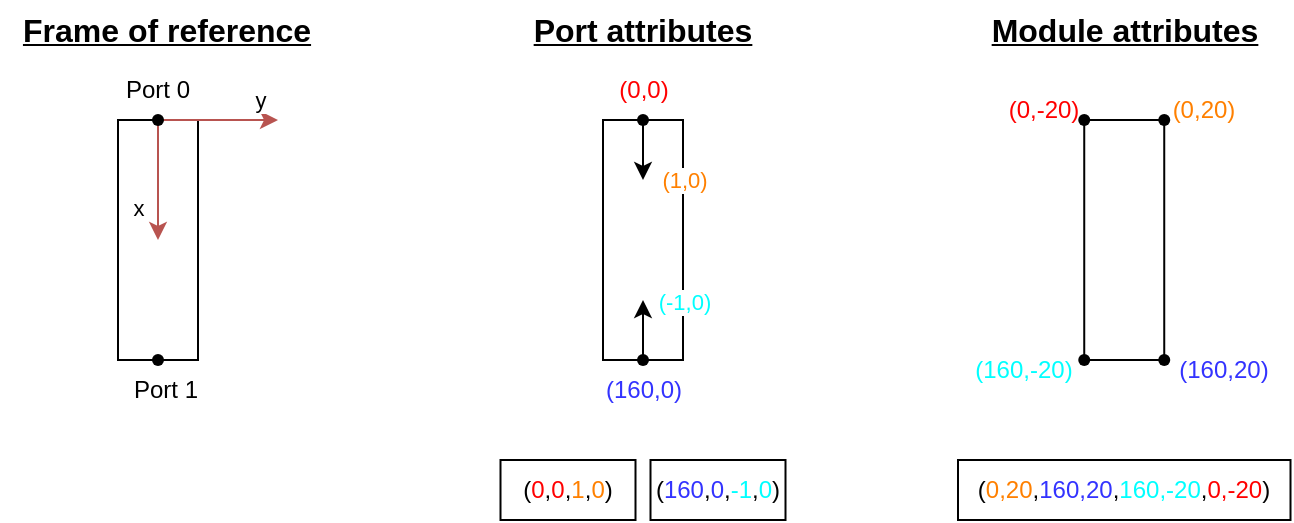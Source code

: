 <mxfile version="24.4.6" type="device">
  <diagram name="Page-1" id="kymLFQEm4mXXD9yiPo3W">
    <mxGraphModel dx="956" dy="523" grid="1" gridSize="10" guides="1" tooltips="1" connect="1" arrows="1" fold="1" page="1" pageScale="1" pageWidth="827" pageHeight="1169" math="0" shadow="0">
      <root>
        <mxCell id="0" />
        <mxCell id="1" parent="0" />
        <mxCell id="G-0QwG7xUszIYkaHn1wC-14" value="" style="rounded=0;whiteSpace=wrap;html=1;" vertex="1" parent="1">
          <mxGeometry x="80" y="200" width="40" height="120" as="geometry" />
        </mxCell>
        <mxCell id="G-0QwG7xUszIYkaHn1wC-6" value="" style="endArrow=none;startArrow=classic;html=1;rounded=0;entryX=0.5;entryY=0;entryDx=0;entryDy=0;entryPerimeter=0;startFill=1;endFill=0;exitX=0.5;exitY=0.6;exitDx=0;exitDy=0;exitPerimeter=0;fillColor=#f8cecc;strokeColor=#b85450;" edge="1" parent="1">
          <mxGeometry width="50" height="50" relative="1" as="geometry">
            <mxPoint x="100" y="260" as="sourcePoint" />
            <mxPoint x="100" y="200" as="targetPoint" />
          </mxGeometry>
        </mxCell>
        <mxCell id="G-0QwG7xUszIYkaHn1wC-7" value="x" style="edgeLabel;html=1;align=center;verticalAlign=middle;resizable=0;points=[];" vertex="1" connectable="0" parent="G-0QwG7xUszIYkaHn1wC-6">
          <mxGeometry x="-0.4" y="-1" relative="1" as="geometry">
            <mxPoint x="-11" y="2" as="offset" />
          </mxGeometry>
        </mxCell>
        <mxCell id="G-0QwG7xUszIYkaHn1wC-8" value="" style="endArrow=none;startArrow=classic;html=1;rounded=0;entryX=0.5;entryY=0;entryDx=0;entryDy=0;entryPerimeter=0;endFill=0;fillColor=#f8cecc;strokeColor=#b85450;" edge="1" parent="1" source="G-0QwG7xUszIYkaHn1wC-10">
          <mxGeometry width="50" height="50" relative="1" as="geometry">
            <mxPoint x="160" y="200" as="sourcePoint" />
            <mxPoint x="100" y="200" as="targetPoint" />
          </mxGeometry>
        </mxCell>
        <mxCell id="G-0QwG7xUszIYkaHn1wC-11" value="" style="endArrow=none;startArrow=classic;html=1;rounded=0;entryDx=0;entryDy=0;entryPerimeter=0;endFill=0;fillColor=#f8cecc;strokeColor=#b85450;" edge="1" parent="1" target="G-0QwG7xUszIYkaHn1wC-10">
          <mxGeometry width="50" height="50" relative="1" as="geometry">
            <mxPoint x="160" y="200" as="sourcePoint" />
            <mxPoint x="100" y="200" as="targetPoint" />
          </mxGeometry>
        </mxCell>
        <mxCell id="G-0QwG7xUszIYkaHn1wC-12" value="y" style="edgeLabel;html=1;align=center;verticalAlign=middle;resizable=0;points=[];" vertex="1" connectable="0" parent="G-0QwG7xUszIYkaHn1wC-11">
          <mxGeometry x="-0.48" y="4" relative="1" as="geometry">
            <mxPoint x="6" y="-14" as="offset" />
          </mxGeometry>
        </mxCell>
        <mxCell id="G-0QwG7xUszIYkaHn1wC-10" value="" style="shape=waypoint;sketch=0;fillStyle=solid;size=6;pointerEvents=1;points=[];fillColor=none;resizable=0;rotatable=0;perimeter=centerPerimeter;snapToPoint=1;" vertex="1" parent="1">
          <mxGeometry x="90" y="190" width="20" height="20" as="geometry" />
        </mxCell>
        <mxCell id="G-0QwG7xUszIYkaHn1wC-15" value="" style="shape=waypoint;sketch=0;fillStyle=solid;size=6;pointerEvents=1;points=[];fillColor=none;resizable=0;rotatable=0;perimeter=centerPerimeter;snapToPoint=1;" vertex="1" parent="1">
          <mxGeometry x="90" y="310" width="20" height="20" as="geometry" />
        </mxCell>
        <mxCell id="G-0QwG7xUszIYkaHn1wC-17" value="Port 0" style="text;html=1;align=center;verticalAlign=middle;whiteSpace=wrap;rounded=0;" vertex="1" parent="1">
          <mxGeometry x="70" y="170" width="60" height="30" as="geometry" />
        </mxCell>
        <mxCell id="G-0QwG7xUszIYkaHn1wC-18" value="Port 1" style="text;html=1;align=center;verticalAlign=middle;whiteSpace=wrap;rounded=0;" vertex="1" parent="1">
          <mxGeometry x="74" y="320" width="60" height="30" as="geometry" />
        </mxCell>
        <mxCell id="G-0QwG7xUszIYkaHn1wC-21" value="" style="rounded=0;whiteSpace=wrap;html=1;" vertex="1" parent="1">
          <mxGeometry x="322.5" y="200" width="40" height="120" as="geometry" />
        </mxCell>
        <mxCell id="G-0QwG7xUszIYkaHn1wC-22" value="" style="endArrow=none;startArrow=classic;html=1;rounded=0;entryX=0.5;entryY=0;entryDx=0;entryDy=0;entryPerimeter=0;startFill=1;endFill=0;fillColor=#dae8fc;strokeColor=#000000;" edge="1" parent="1">
          <mxGeometry width="50" height="50" relative="1" as="geometry">
            <mxPoint x="342.5" y="230" as="sourcePoint" />
            <mxPoint x="342.5" y="200" as="targetPoint" />
          </mxGeometry>
        </mxCell>
        <mxCell id="G-0QwG7xUszIYkaHn1wC-33" value="&lt;font color=&quot;#ff8000&quot;&gt;(1,0)&lt;/font&gt;" style="edgeLabel;html=1;align=center;verticalAlign=middle;resizable=0;points=[];" vertex="1" connectable="0" parent="G-0QwG7xUszIYkaHn1wC-22">
          <mxGeometry x="-0.133" y="-2" relative="1" as="geometry">
            <mxPoint x="18" y="13" as="offset" />
          </mxGeometry>
        </mxCell>
        <mxCell id="G-0QwG7xUszIYkaHn1wC-24" value="" style="endArrow=none;startArrow=classic;html=1;rounded=0;entryX=0.5;entryY=0;entryDx=0;entryDy=0;entryPerimeter=0;endFill=0;fillColor=#f8cecc;strokeColor=#b85450;" edge="1" parent="1" source="G-0QwG7xUszIYkaHn1wC-27">
          <mxGeometry width="50" height="50" relative="1" as="geometry">
            <mxPoint x="402.5" y="200" as="sourcePoint" />
            <mxPoint x="342.5" y="200" as="targetPoint" />
          </mxGeometry>
        </mxCell>
        <mxCell id="G-0QwG7xUszIYkaHn1wC-27" value="" style="shape=waypoint;sketch=0;fillStyle=solid;size=6;pointerEvents=1;points=[];fillColor=none;resizable=0;rotatable=0;perimeter=centerPerimeter;snapToPoint=1;" vertex="1" parent="1">
          <mxGeometry x="332.5" y="190" width="20" height="20" as="geometry" />
        </mxCell>
        <mxCell id="G-0QwG7xUszIYkaHn1wC-28" value="" style="shape=waypoint;sketch=0;fillStyle=solid;size=6;pointerEvents=1;points=[];fillColor=none;resizable=0;rotatable=0;perimeter=centerPerimeter;snapToPoint=1;" vertex="1" parent="1">
          <mxGeometry x="332.5" y="310" width="20" height="20" as="geometry" />
        </mxCell>
        <mxCell id="G-0QwG7xUszIYkaHn1wC-32" value="" style="endArrow=none;startArrow=classic;html=1;rounded=0;entryX=0.5;entryY=1;entryDx=0;entryDy=0;exitX=0.5;exitY=0.75;exitDx=0;exitDy=0;exitPerimeter=0;endFill=0;fillColor=#dae8fc;strokeColor=#000000;" edge="1" parent="1" source="G-0QwG7xUszIYkaHn1wC-21" target="G-0QwG7xUszIYkaHn1wC-21">
          <mxGeometry width="50" height="50" relative="1" as="geometry">
            <mxPoint x="132.5" y="350" as="sourcePoint" />
            <mxPoint x="182.5" y="300" as="targetPoint" />
          </mxGeometry>
        </mxCell>
        <mxCell id="G-0QwG7xUszIYkaHn1wC-34" value="&lt;font color=&quot;#00ffff&quot;&gt;(-1,0)&lt;/font&gt;" style="edgeLabel;html=1;align=center;verticalAlign=middle;resizable=0;points=[];" vertex="1" connectable="0" parent="G-0QwG7xUszIYkaHn1wC-32">
          <mxGeometry x="-0.441" y="3" relative="1" as="geometry">
            <mxPoint x="17" y="-8" as="offset" />
          </mxGeometry>
        </mxCell>
        <mxCell id="G-0QwG7xUszIYkaHn1wC-35" value="&lt;font color=&quot;#3333ff&quot;&gt;(160,0)&lt;/font&gt;" style="text;html=1;align=center;verticalAlign=middle;whiteSpace=wrap;rounded=0;" vertex="1" parent="1">
          <mxGeometry x="312.5" y="320" width="60" height="30" as="geometry" />
        </mxCell>
        <mxCell id="G-0QwG7xUszIYkaHn1wC-36" value="(0,0)" style="text;html=1;align=center;verticalAlign=middle;whiteSpace=wrap;rounded=0;fontColor=#FF0000;" vertex="1" parent="1">
          <mxGeometry x="312.5" y="170" width="60" height="30" as="geometry" />
        </mxCell>
        <mxCell id="G-0QwG7xUszIYkaHn1wC-38" value="&lt;font style=&quot;font-size: 16px;&quot;&gt;&lt;u&gt;&lt;b&gt;Frame of reference&lt;/b&gt;&lt;/u&gt;&lt;/font&gt;" style="text;html=1;align=center;verticalAlign=middle;whiteSpace=wrap;rounded=0;" vertex="1" parent="1">
          <mxGeometry x="21.5" y="140" width="165" height="30" as="geometry" />
        </mxCell>
        <mxCell id="G-0QwG7xUszIYkaHn1wC-39" value="&lt;font style=&quot;font-size: 16px;&quot;&gt;&lt;u&gt;&lt;b&gt;Module attributes&lt;/b&gt;&lt;/u&gt;&lt;/font&gt;" style="text;html=1;align=center;verticalAlign=middle;whiteSpace=wrap;rounded=0;" vertex="1" parent="1">
          <mxGeometry x="500.62" y="140" width="165" height="30" as="geometry" />
        </mxCell>
        <mxCell id="G-0QwG7xUszIYkaHn1wC-40" value="" style="rounded=0;whiteSpace=wrap;html=1;" vertex="1" parent="1">
          <mxGeometry x="563.12" y="200" width="40" height="120" as="geometry" />
        </mxCell>
        <mxCell id="G-0QwG7xUszIYkaHn1wC-43" value="" style="endArrow=none;startArrow=classic;html=1;rounded=0;entryX=0.5;entryY=0;entryDx=0;entryDy=0;entryPerimeter=0;endFill=0;fillColor=#f8cecc;strokeColor=#b85450;" edge="1" parent="1">
          <mxGeometry width="50" height="50" relative="1" as="geometry">
            <mxPoint x="583.12" y="200" as="sourcePoint" />
            <mxPoint x="583.12" y="200" as="targetPoint" />
          </mxGeometry>
        </mxCell>
        <mxCell id="G-0QwG7xUszIYkaHn1wC-50" value="&lt;font style=&quot;font-size: 16px;&quot;&gt;&lt;u&gt;&lt;b&gt;Port attributes&lt;/b&gt;&lt;/u&gt;&lt;/font&gt;" style="text;html=1;align=center;verticalAlign=middle;whiteSpace=wrap;rounded=0;" vertex="1" parent="1">
          <mxGeometry x="260" y="140" width="165" height="30" as="geometry" />
        </mxCell>
        <mxCell id="G-0QwG7xUszIYkaHn1wC-51" value="" style="shape=waypoint;sketch=0;fillStyle=solid;size=6;pointerEvents=1;points=[];fillColor=none;resizable=0;rotatable=0;perimeter=centerPerimeter;snapToPoint=1;" vertex="1" parent="1">
          <mxGeometry x="553.12" y="190" width="20" height="20" as="geometry" />
        </mxCell>
        <mxCell id="G-0QwG7xUszIYkaHn1wC-52" value="" style="shape=waypoint;sketch=0;fillStyle=solid;size=6;pointerEvents=1;points=[];fillColor=none;resizable=0;rotatable=0;perimeter=centerPerimeter;snapToPoint=1;" vertex="1" parent="1">
          <mxGeometry x="593.12" y="190" width="20" height="20" as="geometry" />
        </mxCell>
        <mxCell id="G-0QwG7xUszIYkaHn1wC-53" value="" style="shape=waypoint;sketch=0;fillStyle=solid;size=6;pointerEvents=1;points=[];fillColor=none;resizable=0;rotatable=0;perimeter=centerPerimeter;snapToPoint=1;" vertex="1" parent="1">
          <mxGeometry x="593.12" y="310" width="20" height="20" as="geometry" />
        </mxCell>
        <mxCell id="G-0QwG7xUszIYkaHn1wC-54" value="" style="shape=waypoint;sketch=0;fillStyle=solid;size=6;pointerEvents=1;points=[];fillColor=none;resizable=0;rotatable=0;perimeter=centerPerimeter;snapToPoint=1;" vertex="1" parent="1">
          <mxGeometry x="553.12" y="310" width="20" height="20" as="geometry" />
        </mxCell>
        <mxCell id="G-0QwG7xUszIYkaHn1wC-55" value="(0,-20)" style="text;html=1;align=center;verticalAlign=middle;whiteSpace=wrap;rounded=0;fontColor=#FF0000;" vertex="1" parent="1">
          <mxGeometry x="513.12" y="180" width="60" height="30" as="geometry" />
        </mxCell>
        <mxCell id="G-0QwG7xUszIYkaHn1wC-56" value="(0,20)" style="text;html=1;align=center;verticalAlign=middle;whiteSpace=wrap;rounded=0;fontColor=#FF8000;" vertex="1" parent="1">
          <mxGeometry x="593.12" y="180" width="60" height="30" as="geometry" />
        </mxCell>
        <mxCell id="G-0QwG7xUszIYkaHn1wC-57" value="(160,-20)" style="text;html=1;align=center;verticalAlign=middle;whiteSpace=wrap;rounded=0;fontColor=#00FFFF;" vertex="1" parent="1">
          <mxGeometry x="503.12" y="310" width="60" height="30" as="geometry" />
        </mxCell>
        <mxCell id="G-0QwG7xUszIYkaHn1wC-58" value="(160,20)" style="text;html=1;align=center;verticalAlign=middle;whiteSpace=wrap;rounded=0;fontColor=#3333FF;" vertex="1" parent="1">
          <mxGeometry x="603.12" y="310" width="60" height="30" as="geometry" />
        </mxCell>
        <mxCell id="G-0QwG7xUszIYkaHn1wC-59" value="(&lt;font color=&quot;#ff0000&quot;&gt;0&lt;/font&gt;,&lt;font color=&quot;#ff0000&quot;&gt;0&lt;/font&gt;,&lt;font color=&quot;#ff8000&quot;&gt;1&lt;/font&gt;,&lt;font color=&quot;#ff8000&quot;&gt;0&lt;/font&gt;)" style="rounded=0;whiteSpace=wrap;html=1;" vertex="1" parent="1">
          <mxGeometry x="271.25" y="370" width="67.5" height="30" as="geometry" />
        </mxCell>
        <mxCell id="G-0QwG7xUszIYkaHn1wC-60" value="(&lt;font color=&quot;#3333ff&quot;&gt;160&lt;/font&gt;,&lt;font color=&quot;#3333ff&quot;&gt;0&lt;/font&gt;,&lt;font color=&quot;#00ffff&quot;&gt;-1&lt;/font&gt;,&lt;font color=&quot;#00ffff&quot;&gt;0&lt;/font&gt;)" style="rounded=0;whiteSpace=wrap;html=1;" vertex="1" parent="1">
          <mxGeometry x="346.25" y="370" width="67.5" height="30" as="geometry" />
        </mxCell>
        <mxCell id="G-0QwG7xUszIYkaHn1wC-61" value="(&lt;font color=&quot;#ff8000&quot;&gt;0,20&lt;/font&gt;,&lt;font color=&quot;#3333ff&quot;&gt;160,20&lt;/font&gt;,&lt;font color=&quot;#00ffff&quot;&gt;160,-20&lt;/font&gt;,&lt;font color=&quot;#ff0000&quot;&gt;0,-20&lt;/font&gt;)" style="rounded=0;whiteSpace=wrap;html=1;" vertex="1" parent="1">
          <mxGeometry x="500" y="370" width="166.25" height="30" as="geometry" />
        </mxCell>
      </root>
    </mxGraphModel>
  </diagram>
</mxfile>
